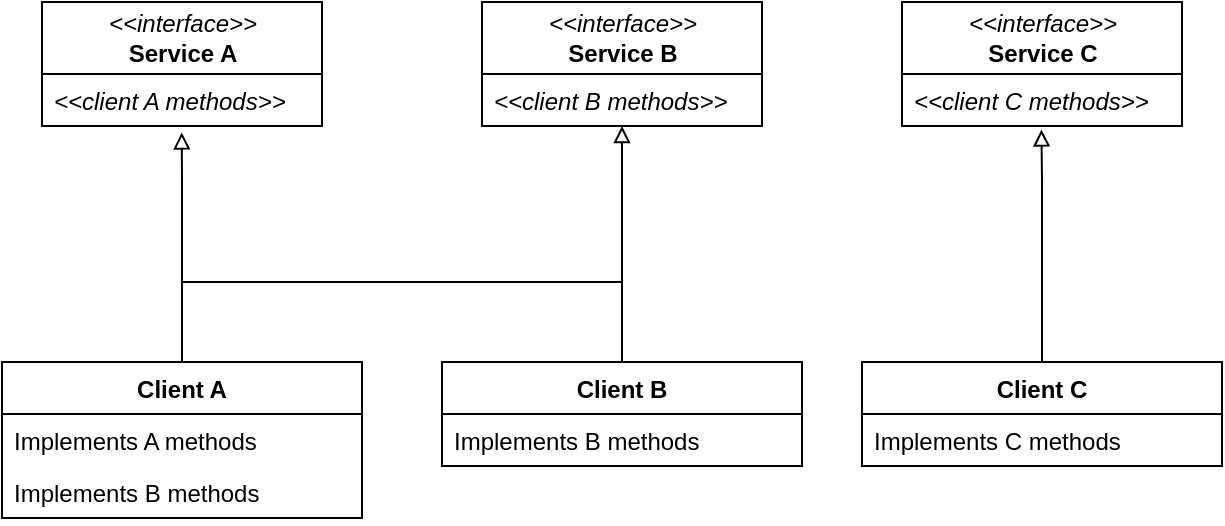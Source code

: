 <mxfile version="12.3.9" type="device" pages="1"><diagram id="40DGOJVkjWPyXj-dP20z" name="Page-1"><mxGraphModel dx="868" dy="401" grid="1" gridSize="10" guides="1" tooltips="1" connect="1" arrows="1" fold="1" page="1" pageScale="1" pageWidth="827" pageHeight="1169" math="0" shadow="0"><root><mxCell id="0"/><mxCell id="1" parent="0"/><mxCell id="1VfnnXl2Xodq4J1CiJfD-1" value="&lt;i style=&quot;font-weight: normal&quot;&gt;&amp;lt;&amp;lt;interface&amp;gt;&amp;gt;&lt;/i&gt;&lt;br&gt;Service A" style="swimlane;fontStyle=1;childLayout=stackLayout;horizontal=1;startSize=36;fillColor=#ffffff;horizontalStack=0;resizeParent=1;resizeParentMax=0;resizeLast=0;collapsible=1;marginBottom=0;swimlaneFillColor=#ffffff;html=1;" vertex="1" parent="1"><mxGeometry x="100" y="60" width="140" height="62" as="geometry"/></mxCell><mxCell id="1VfnnXl2Xodq4J1CiJfD-2" value="&lt;&lt;client A methods&gt;&gt; " style="text;strokeColor=none;fillColor=none;align=left;verticalAlign=top;spacingLeft=4;spacingRight=4;overflow=hidden;rotatable=0;points=[[0,0.5],[1,0.5]];portConstraint=eastwest;fontStyle=2" vertex="1" parent="1VfnnXl2Xodq4J1CiJfD-1"><mxGeometry y="36" width="140" height="26" as="geometry"/></mxCell><mxCell id="1VfnnXl2Xodq4J1CiJfD-5" value="&lt;i style=&quot;font-weight: normal&quot;&gt;&amp;lt;&amp;lt;interface&amp;gt;&amp;gt;&lt;/i&gt;&lt;br&gt;Service B" style="swimlane;fontStyle=1;childLayout=stackLayout;horizontal=1;startSize=36;fillColor=#ffffff;horizontalStack=0;resizeParent=1;resizeParentMax=0;resizeLast=0;collapsible=1;marginBottom=0;swimlaneFillColor=#ffffff;html=1;" vertex="1" parent="1"><mxGeometry x="320" y="60" width="140" height="62" as="geometry"/></mxCell><mxCell id="1VfnnXl2Xodq4J1CiJfD-6" value="&lt;&lt;client B methods&gt;&gt; " style="text;strokeColor=none;fillColor=none;align=left;verticalAlign=top;spacingLeft=4;spacingRight=4;overflow=hidden;rotatable=0;points=[[0,0.5],[1,0.5]];portConstraint=eastwest;fontStyle=2" vertex="1" parent="1VfnnXl2Xodq4J1CiJfD-5"><mxGeometry y="36" width="140" height="26" as="geometry"/></mxCell><mxCell id="1VfnnXl2Xodq4J1CiJfD-7" value="&lt;i style=&quot;font-weight: normal&quot;&gt;&amp;lt;&amp;lt;interface&amp;gt;&amp;gt;&lt;/i&gt;&lt;br&gt;Service C" style="swimlane;fontStyle=1;childLayout=stackLayout;horizontal=1;startSize=36;fillColor=#ffffff;horizontalStack=0;resizeParent=1;resizeParentMax=0;resizeLast=0;collapsible=1;marginBottom=0;swimlaneFillColor=#ffffff;html=1;" vertex="1" parent="1"><mxGeometry x="530" y="60" width="140" height="62" as="geometry"/></mxCell><mxCell id="1VfnnXl2Xodq4J1CiJfD-8" value="&lt;&lt;client C methods&gt;&gt; " style="text;strokeColor=none;fillColor=none;align=left;verticalAlign=top;spacingLeft=4;spacingRight=4;overflow=hidden;rotatable=0;points=[[0,0.5],[1,0.5]];portConstraint=eastwest;fontStyle=2" vertex="1" parent="1VfnnXl2Xodq4J1CiJfD-7"><mxGeometry y="36" width="140" height="26" as="geometry"/></mxCell><mxCell id="1VfnnXl2Xodq4J1CiJfD-13" style="edgeStyle=orthogonalEdgeStyle;rounded=0;orthogonalLoop=1;jettySize=auto;html=1;exitX=0.5;exitY=0;exitDx=0;exitDy=0;entryX=0.499;entryY=1.123;entryDx=0;entryDy=0;entryPerimeter=0;endArrow=block;endFill=0;" edge="1" parent="1" source="1VfnnXl2Xodq4J1CiJfD-9" target="1VfnnXl2Xodq4J1CiJfD-2"><mxGeometry relative="1" as="geometry"><mxPoint x="210" y="130" as="targetPoint"/><Array as="points"><mxPoint x="170" y="150"/><mxPoint x="170" y="150"/></Array></mxGeometry></mxCell><mxCell id="1VfnnXl2Xodq4J1CiJfD-14" style="edgeStyle=orthogonalEdgeStyle;rounded=0;orthogonalLoop=1;jettySize=auto;html=1;exitX=0.5;exitY=0;exitDx=0;exitDy=0;endArrow=block;endFill=0;" edge="1" parent="1" source="1VfnnXl2Xodq4J1CiJfD-9" target="1VfnnXl2Xodq4J1CiJfD-6"><mxGeometry relative="1" as="geometry"><mxPoint x="400" y="124" as="targetPoint"/><Array as="points"><mxPoint x="170" y="200"/><mxPoint x="390" y="200"/></Array></mxGeometry></mxCell><mxCell id="1VfnnXl2Xodq4J1CiJfD-9" value="Client A" style="swimlane;fontStyle=1;childLayout=stackLayout;horizontal=1;startSize=26;fillColor=#ffffff;horizontalStack=0;resizeParent=1;resizeParentMax=0;resizeLast=0;collapsible=1;marginBottom=0;swimlaneFillColor=#ffffff;" vertex="1" parent="1"><mxGeometry x="80" y="240" width="180" height="78" as="geometry"/></mxCell><mxCell id="1VfnnXl2Xodq4J1CiJfD-10" value="Implements A methods" style="text;strokeColor=none;fillColor=none;align=left;verticalAlign=top;spacingLeft=4;spacingRight=4;overflow=hidden;rotatable=0;points=[[0,0.5],[1,0.5]];portConstraint=eastwest;" vertex="1" parent="1VfnnXl2Xodq4J1CiJfD-9"><mxGeometry y="26" width="180" height="26" as="geometry"/></mxCell><mxCell id="1VfnnXl2Xodq4J1CiJfD-11" value="Implements B methods" style="text;strokeColor=none;fillColor=none;align=left;verticalAlign=top;spacingLeft=4;spacingRight=4;overflow=hidden;rotatable=0;points=[[0,0.5],[1,0.5]];portConstraint=eastwest;fontStyle=0;fontColor=#000000;" vertex="1" parent="1VfnnXl2Xodq4J1CiJfD-9"><mxGeometry y="52" width="180" height="26" as="geometry"/></mxCell><mxCell id="1VfnnXl2Xodq4J1CiJfD-18" style="edgeStyle=orthogonalEdgeStyle;rounded=0;orthogonalLoop=1;jettySize=auto;html=1;exitX=0.5;exitY=0;exitDx=0;exitDy=0;endArrow=none;endFill=0;" edge="1" parent="1" source="1VfnnXl2Xodq4J1CiJfD-15"><mxGeometry relative="1" as="geometry"><mxPoint x="390" y="200" as="targetPoint"/></mxGeometry></mxCell><mxCell id="1VfnnXl2Xodq4J1CiJfD-15" value="Client B" style="swimlane;fontStyle=1;childLayout=stackLayout;horizontal=1;startSize=26;fillColor=#ffffff;horizontalStack=0;resizeParent=1;resizeParentMax=0;resizeLast=0;collapsible=1;marginBottom=0;swimlaneFillColor=#ffffff;" vertex="1" parent="1"><mxGeometry x="300" y="240" width="180" height="52" as="geometry"/></mxCell><mxCell id="1VfnnXl2Xodq4J1CiJfD-17" value="Implements B methods" style="text;strokeColor=none;fillColor=none;align=left;verticalAlign=top;spacingLeft=4;spacingRight=4;overflow=hidden;rotatable=0;points=[[0,0.5],[1,0.5]];portConstraint=eastwest;fontStyle=0;fontColor=#000000;" vertex="1" parent="1VfnnXl2Xodq4J1CiJfD-15"><mxGeometry y="26" width="180" height="26" as="geometry"/></mxCell><mxCell id="1VfnnXl2Xodq4J1CiJfD-21" style="edgeStyle=orthogonalEdgeStyle;rounded=0;orthogonalLoop=1;jettySize=auto;html=1;exitX=0.5;exitY=0;exitDx=0;exitDy=0;endArrow=block;endFill=0;entryX=0.498;entryY=1.067;entryDx=0;entryDy=0;entryPerimeter=0;" edge="1" parent="1" source="1VfnnXl2Xodq4J1CiJfD-19" target="1VfnnXl2Xodq4J1CiJfD-8"><mxGeometry relative="1" as="geometry"><mxPoint x="600" y="130" as="targetPoint"/><Array as="points"><mxPoint x="600" y="150"/><mxPoint x="600" y="150"/></Array></mxGeometry></mxCell><mxCell id="1VfnnXl2Xodq4J1CiJfD-19" value="Client C" style="swimlane;fontStyle=1;childLayout=stackLayout;horizontal=1;startSize=26;fillColor=#ffffff;horizontalStack=0;resizeParent=1;resizeParentMax=0;resizeLast=0;collapsible=1;marginBottom=0;swimlaneFillColor=#ffffff;" vertex="1" parent="1"><mxGeometry x="510" y="240" width="180" height="52" as="geometry"/></mxCell><mxCell id="1VfnnXl2Xodq4J1CiJfD-20" value="Implements C methods" style="text;strokeColor=none;fillColor=none;align=left;verticalAlign=top;spacingLeft=4;spacingRight=4;overflow=hidden;rotatable=0;points=[[0,0.5],[1,0.5]];portConstraint=eastwest;fontStyle=0;fontColor=#000000;" vertex="1" parent="1VfnnXl2Xodq4J1CiJfD-19"><mxGeometry y="26" width="180" height="26" as="geometry"/></mxCell></root></mxGraphModel></diagram></mxfile>
